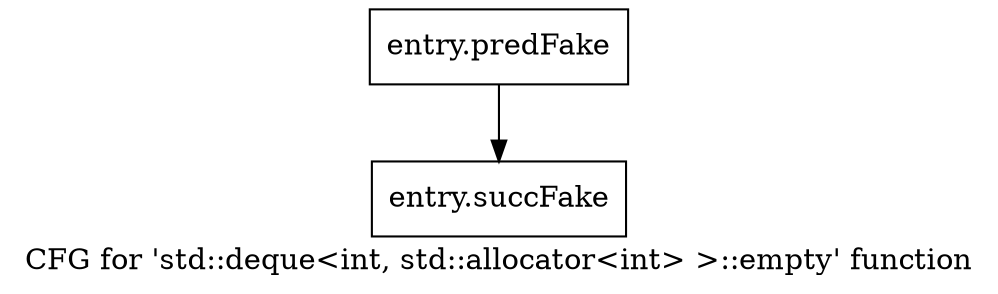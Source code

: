 digraph "CFG for 'std::deque\<int, std::allocator\<int\> \>::empty' function" {
	label="CFG for 'std::deque\<int, std::allocator\<int\> \>::empty' function";

	Node0x4974f20 [shape=record,filename="",linenumber="",label="{entry.predFake}"];
	Node0x4974f20 -> Node0x48676c0[ callList="" memoryops="" filename="/proj/xbuilds/2019.2_0801_1/installs/lin64/Vivado/HEAD/tps/lnx64/gcc-6.2.0/lib/gcc/x86_64-pc-linux-gnu/6.2.0/../../../../include/c++/6.2.0/bits/stl_deque.h"];
	Node0x48676c0 [shape=record,filename="/proj/xbuilds/2019.2_0801_1/installs/lin64/Vivado/HEAD/tps/lnx64/gcc-6.2.0/lib/gcc/x86_64-pc-linux-gnu/6.2.0/../../../../include/c++/6.2.0/bits/stl_deque.h",linenumber="1351",label="{entry.succFake}"];
}
